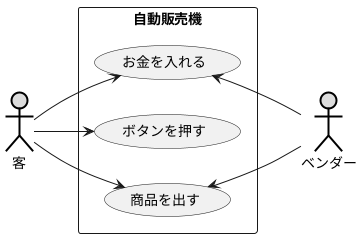 @startuml 演習2-1
left to right direction
actor 客#DDDDDD;line:black;line.bold;
actor ベンダー#DDDDDD;line:black;line.bold;
rectangle 自動販売機 {
usecase お金を入れる 
usecase ボタンを押す 
usecase 商品を出す
}
客-->お金を入れる
客-->ボタンを押す
客-->商品を出す
商品を出す<--ベンダー 
お金を入れる <--ベンダー
@enduml
